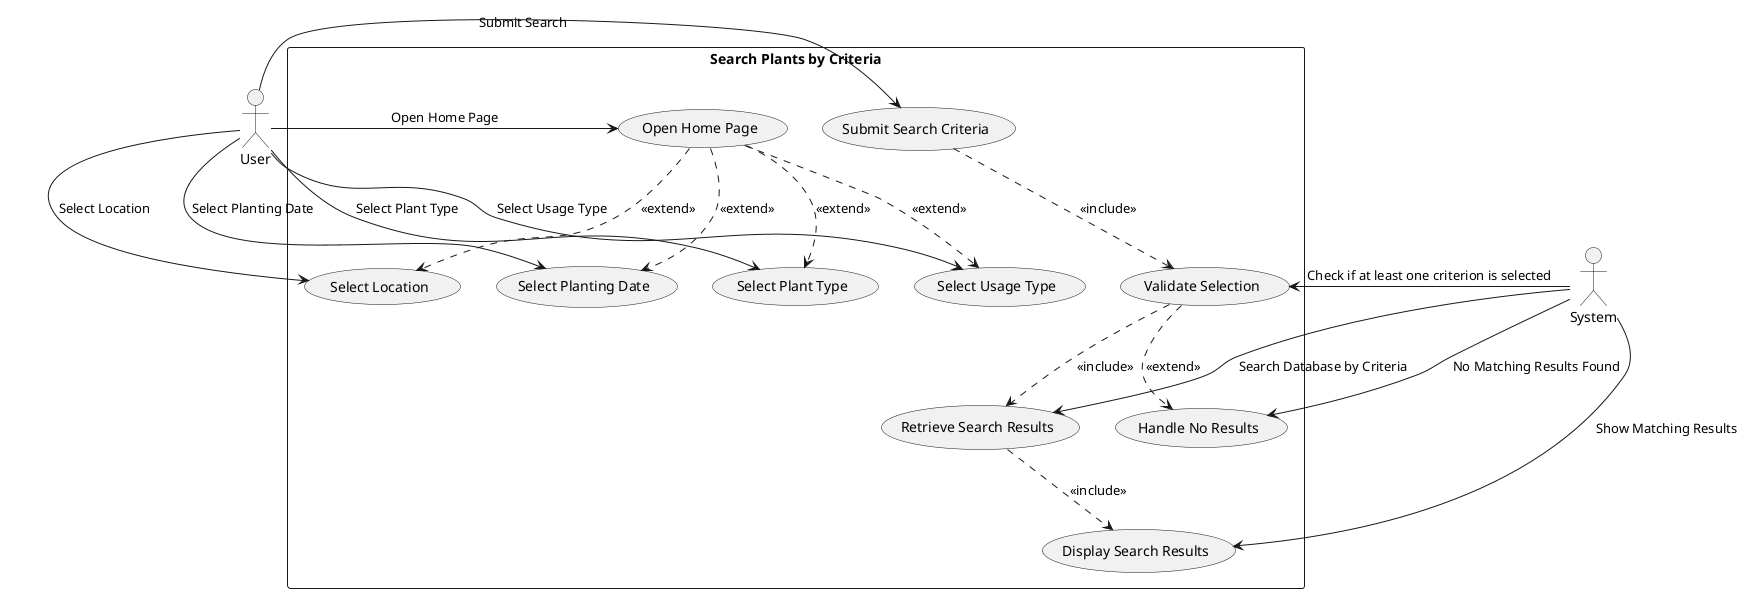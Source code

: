 @startuml Search by Criteria
actor User
actor System

rectangle "Search Plants by Criteria" {
    (Open Home Page) as HomePage
    (Select Plant Type) as SelectPlantType
    (Select Usage Type) as SelectUsageType
    (Select Location) as SelectLocation
    (Select Planting Date) as SelectPlantingDate
    (Submit Search Criteria) as SubmitSearch
    (Validate Selection) as ValidateSelection
    (Retrieve Search Results) as RetrieveResults
    (Display Search Results) as DisplayResults
    (Handle No Results) as HandleNoResults

    HomePage .-> SelectPlantType : <<extend>>
    HomePage .-> SelectUsageType : <<extend>>
    HomePage .-> SelectLocation : <<extend>>
    HomePage .-> SelectPlantingDate : <<extend>>
    SubmitSearch .-> ValidateSelection : <<include>>
    ValidateSelection .-> RetrieveResults : <<include>>
    ValidateSelection .-> HandleNoResults : <<extend>>
    RetrieveResults .-> DisplayResults : <<include>>
}

User -> HomePage : "Open Home Page"
User -> SelectPlantType : "Select Plant Type"
User -> SelectUsageType : "Select Usage Type"
User -> SelectLocation : "Select Location"
User -> SelectPlantingDate : "Select Planting Date"
User -> SubmitSearch : "Submit Search"
System -> ValidateSelection : "Check if at least one criterion is selected"
System -> RetrieveResults : "Search Database by Criteria"
System -> DisplayResults : "Show Matching Results"
System -> HandleNoResults : "No Matching Results Found"
@enduml
